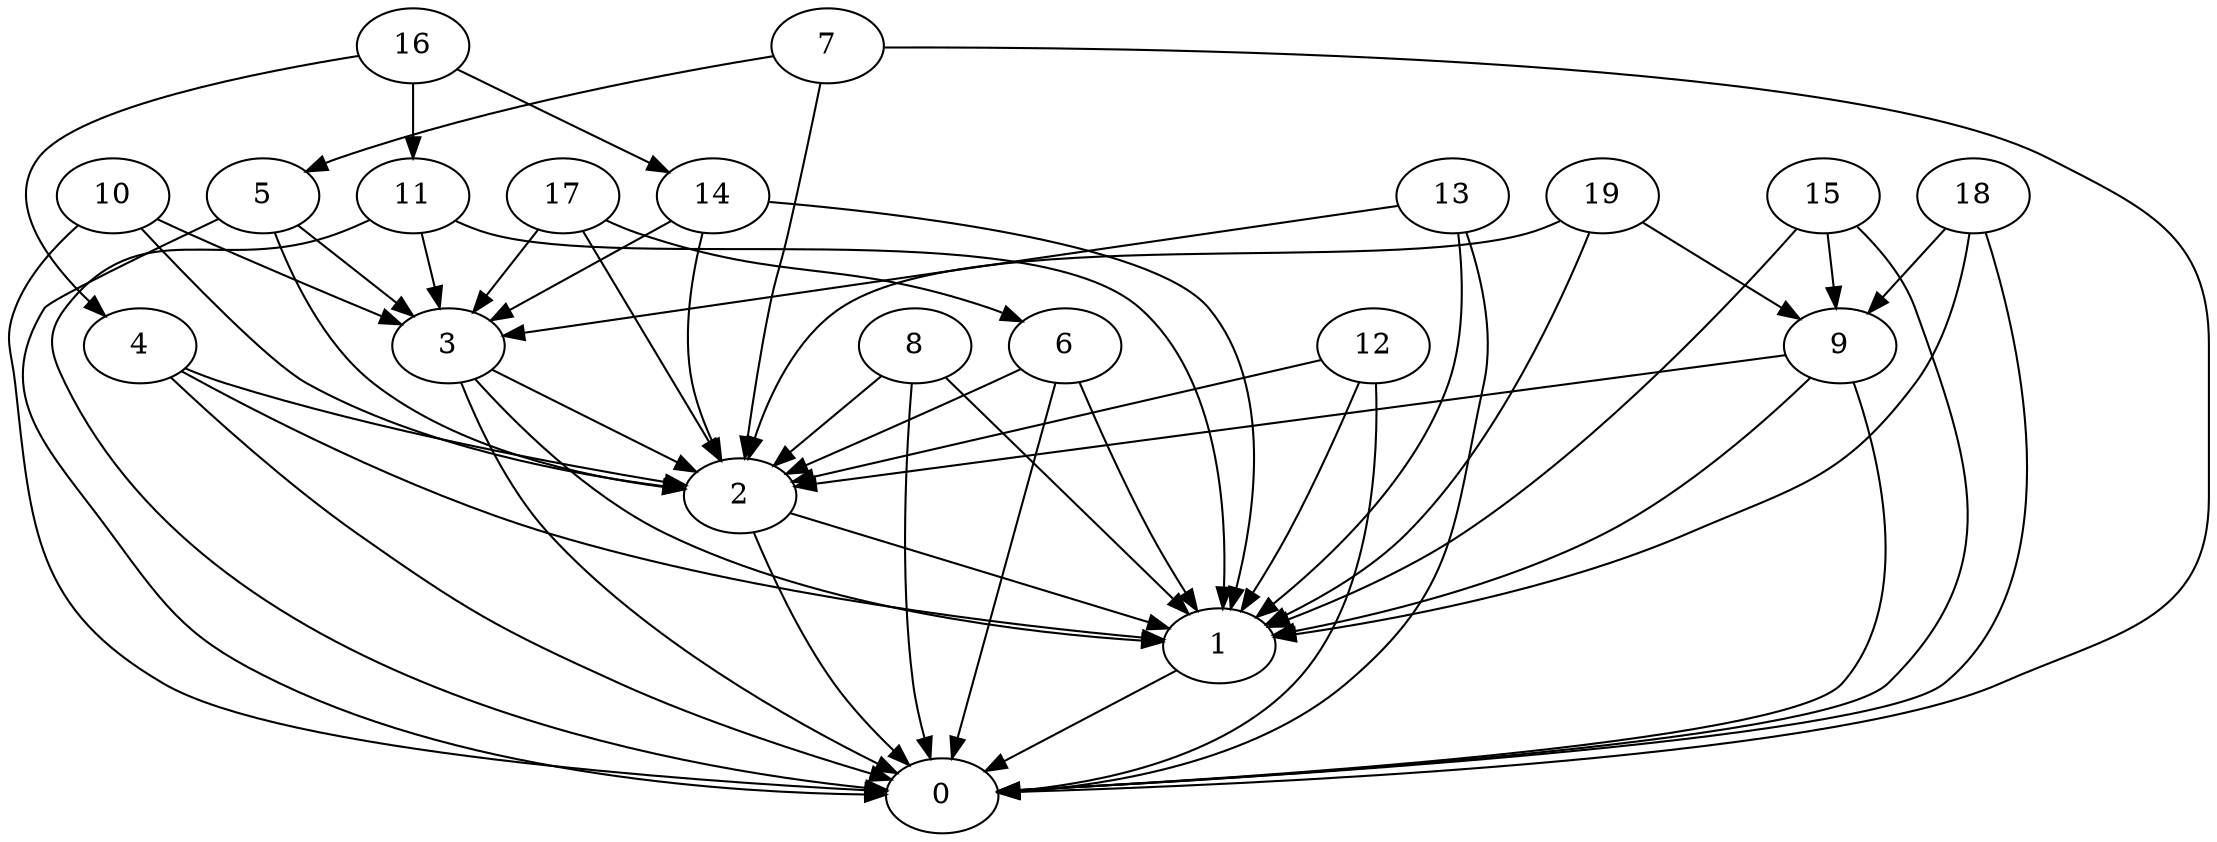 /* Created by igraph 0.6.5 */
digraph {
  0;
  1;
  2;
  3;
  4;
  5;
  6;
  7;
  8;
  9;
  10;
  11;
  12;
  13;
  14;
  15;
  16;
  17;
  18;
  19;

  1 -> 0;
  2 -> 0;
  2 -> 1;
  3 -> 0;
  3 -> 1;
  3 -> 2;
  4 -> 0;
  4 -> 2;
  4 -> 1;
  5 -> 3;
  5 -> 0;
  5 -> 2;
  6 -> 2;
  6 -> 1;
  6 -> 0;
  7 -> 0;
  7 -> 2;
  7 -> 5;
  8 -> 1;
  8 -> 0;
  8 -> 2;
  9 -> 2;
  9 -> 1;
  9 -> 0;
  10 -> 0;
  10 -> 2;
  10 -> 3;
  11 -> 0;
  11 -> 1;
  11 -> 3;
  12 -> 0;
  12 -> 1;
  12 -> 2;
  13 -> 3;
  13 -> 1;
  13 -> 0;
  14 -> 3;
  14 -> 2;
  14 -> 1;
  15 -> 0;
  15 -> 1;
  15 -> 9;
  16 -> 14;
  16 -> 4;
  16 -> 11;
  17 -> 2;
  17 -> 3;
  17 -> 6;
  18 -> 0;
  18 -> 9;
  18 -> 1;
  19 -> 1;
  19 -> 9;
  19 -> 2;
}
